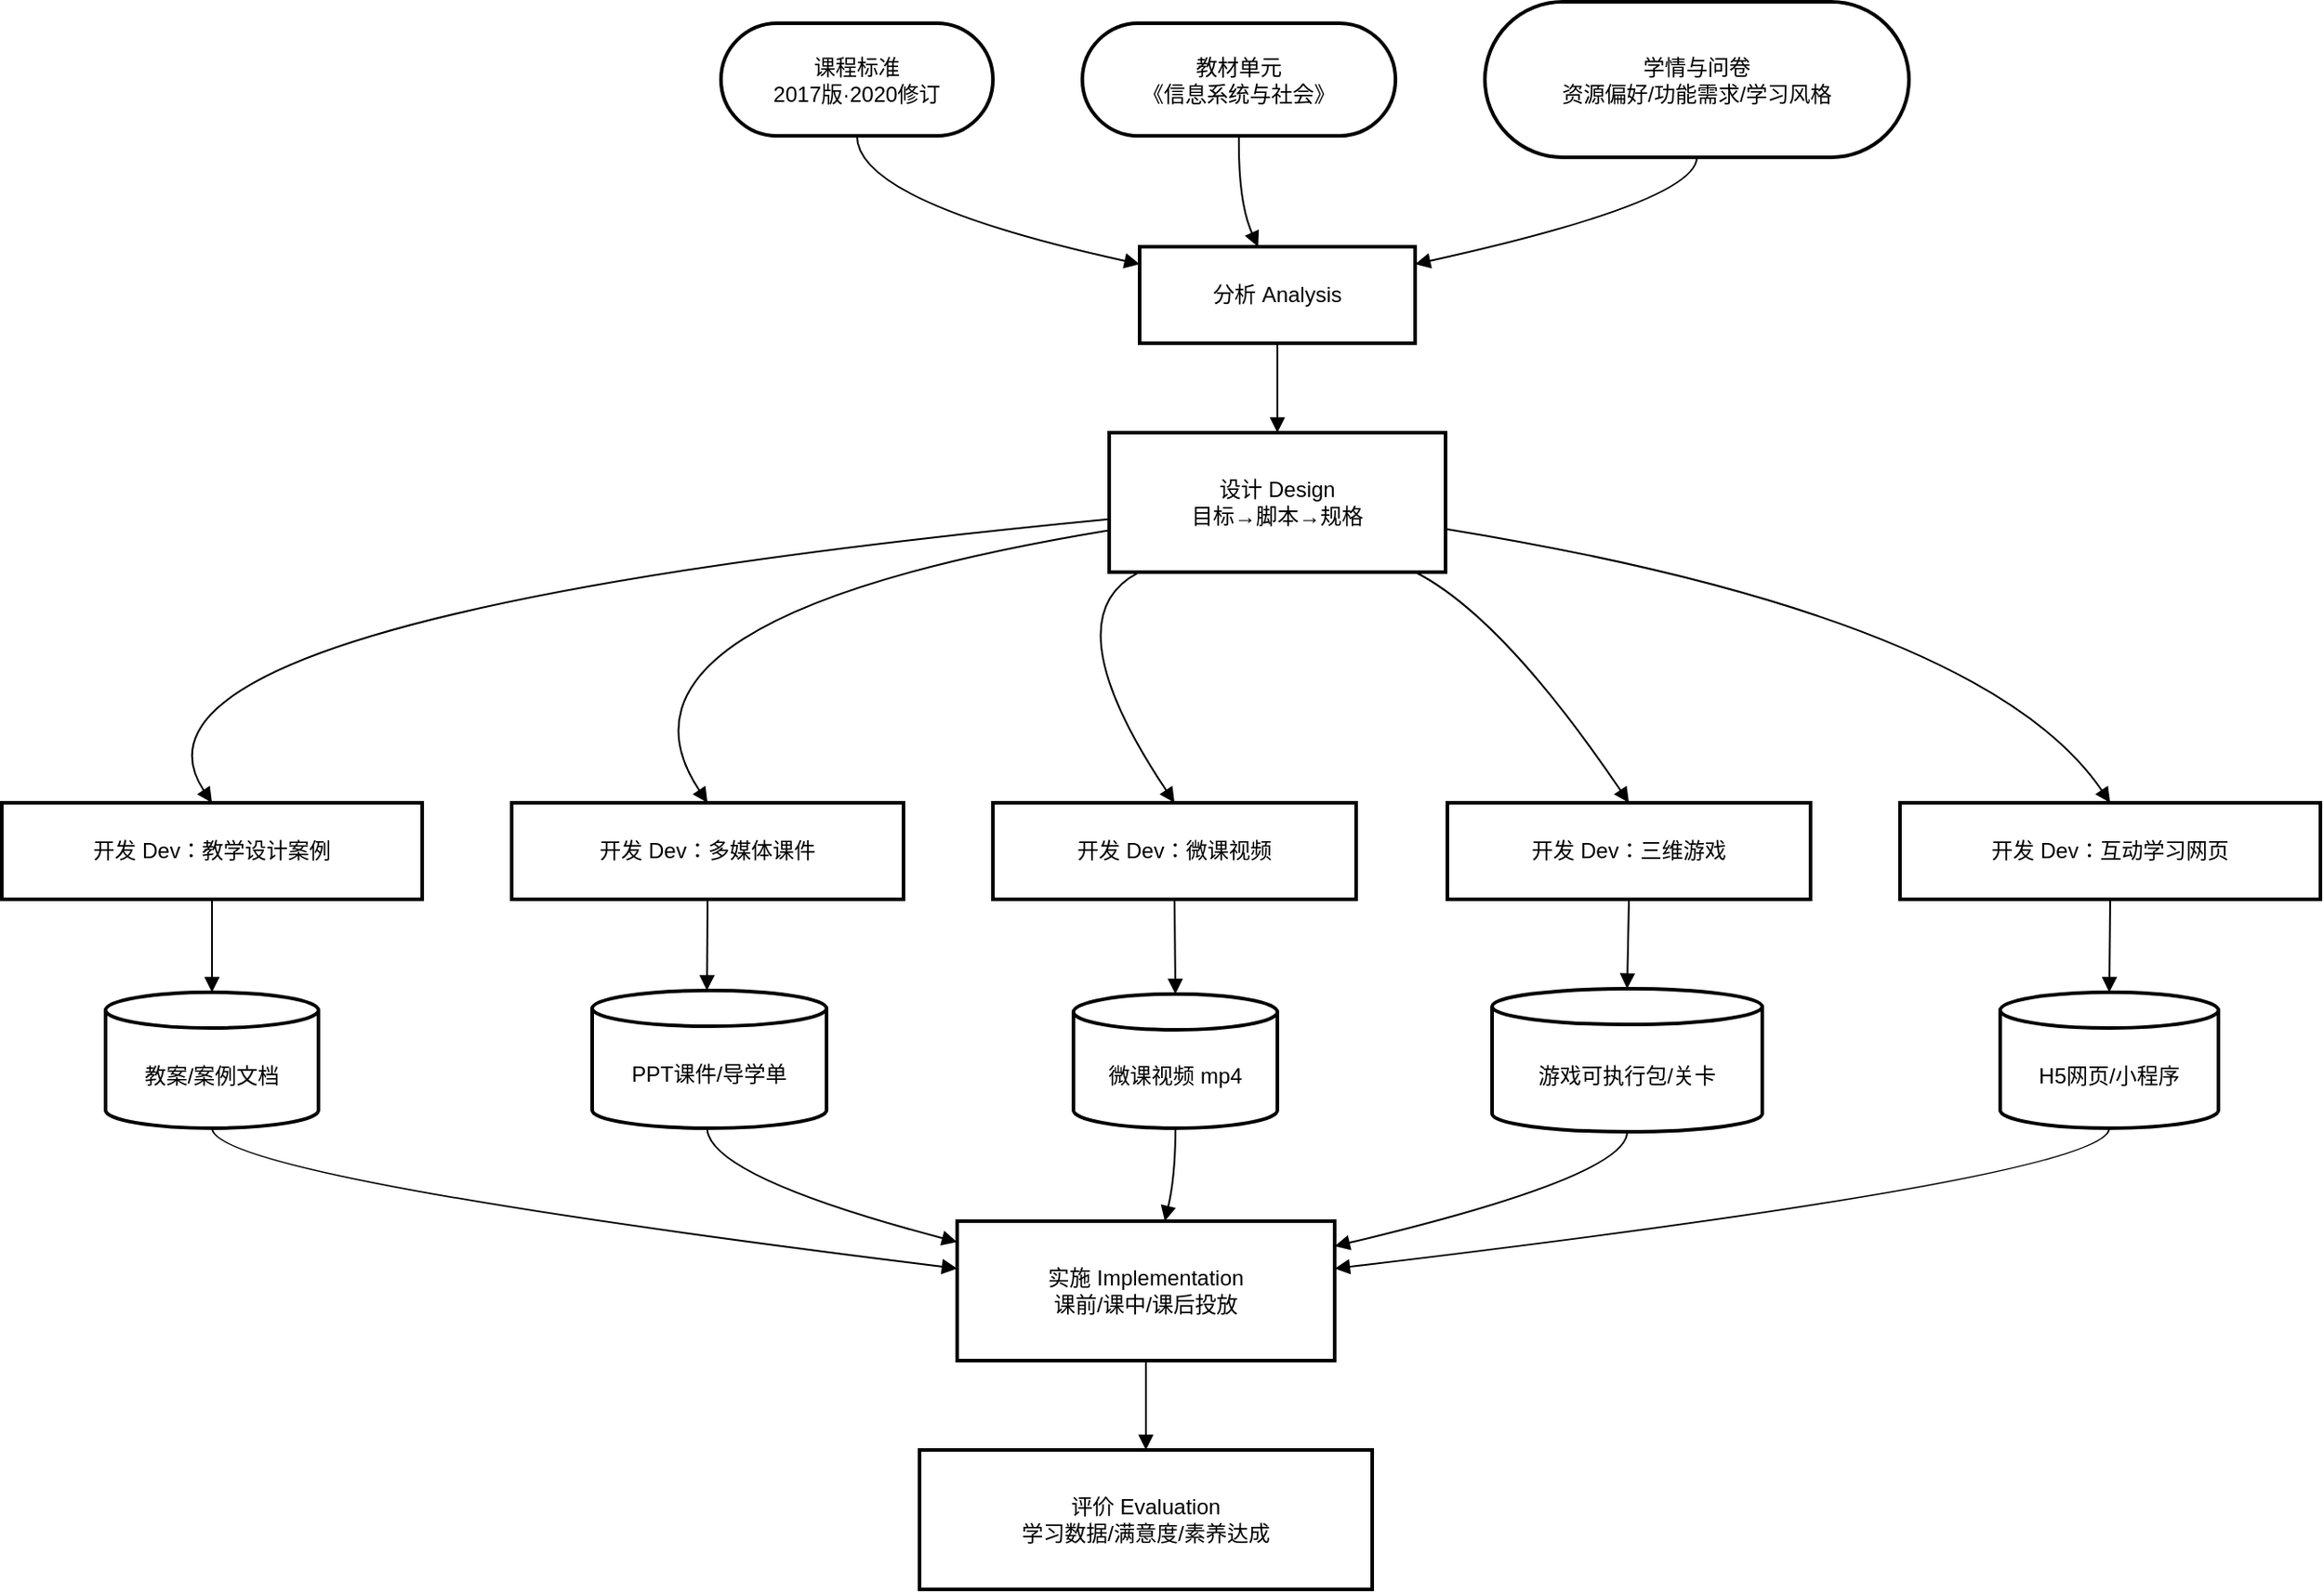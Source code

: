 <mxfile version="28.1.0">
  <diagram name="第 1 页" id="sDMng8MVYDBJNHY7O4nM">
    <mxGraphModel dx="1042" dy="692" grid="1" gridSize="10" guides="1" tooltips="1" connect="1" arrows="1" fold="1" page="1" pageScale="1" pageWidth="827" pageHeight="1169" math="0" shadow="0">
      <root>
        <mxCell id="0" />
        <mxCell id="1" parent="0" />
        <mxCell id="fm6lBGzlAl_ixD8OR-0a-1" value="课程标准&#xa;2017版·2020修订" style="rounded=1;whiteSpace=wrap;arcSize=50;strokeWidth=2;" vertex="1" parent="1">
          <mxGeometry x="522" y="494" width="152" height="63" as="geometry" />
        </mxCell>
        <mxCell id="fm6lBGzlAl_ixD8OR-0a-2" value="分析 Analysis" style="whiteSpace=wrap;strokeWidth=2;" vertex="1" parent="1">
          <mxGeometry x="756" y="619" width="154" height="54" as="geometry" />
        </mxCell>
        <mxCell id="fm6lBGzlAl_ixD8OR-0a-3" value="教材单元&#xa;《信息系统与社会》" style="rounded=1;whiteSpace=wrap;arcSize=50;strokeWidth=2;" vertex="1" parent="1">
          <mxGeometry x="724" y="494" width="175" height="63" as="geometry" />
        </mxCell>
        <mxCell id="fm6lBGzlAl_ixD8OR-0a-4" value="学情与问卷&#xa;资源偏好/功能需求/学习风格" style="rounded=1;whiteSpace=wrap;arcSize=50;strokeWidth=2;" vertex="1" parent="1">
          <mxGeometry x="949" y="482" width="237" height="87" as="geometry" />
        </mxCell>
        <mxCell id="fm6lBGzlAl_ixD8OR-0a-5" value="设计 Design&#xa;目标→脚本→规格" style="whiteSpace=wrap;strokeWidth=2;" vertex="1" parent="1">
          <mxGeometry x="739" y="723" width="188" height="78" as="geometry" />
        </mxCell>
        <mxCell id="fm6lBGzlAl_ixD8OR-0a-6" value="开发 Dev：教学设计案例" style="whiteSpace=wrap;strokeWidth=2;" vertex="1" parent="1">
          <mxGeometry x="120" y="930" width="235" height="54" as="geometry" />
        </mxCell>
        <mxCell id="fm6lBGzlAl_ixD8OR-0a-7" value="开发 Dev：多媒体课件" style="whiteSpace=wrap;strokeWidth=2;" vertex="1" parent="1">
          <mxGeometry x="405" y="930" width="219" height="54" as="geometry" />
        </mxCell>
        <mxCell id="fm6lBGzlAl_ixD8OR-0a-8" value="开发 Dev：微课视频" style="whiteSpace=wrap;strokeWidth=2;" vertex="1" parent="1">
          <mxGeometry x="674" y="930" width="203" height="54" as="geometry" />
        </mxCell>
        <mxCell id="fm6lBGzlAl_ixD8OR-0a-9" value="开发 Dev：三维游戏" style="whiteSpace=wrap;strokeWidth=2;" vertex="1" parent="1">
          <mxGeometry x="928" y="930" width="203" height="54" as="geometry" />
        </mxCell>
        <mxCell id="fm6lBGzlAl_ixD8OR-0a-10" value="开发 Dev：互动学习网页" style="whiteSpace=wrap;strokeWidth=2;" vertex="1" parent="1">
          <mxGeometry x="1181" y="930" width="235" height="54" as="geometry" />
        </mxCell>
        <mxCell id="fm6lBGzlAl_ixD8OR-0a-11" value="教案/案例文档" style="shape=cylinder3;boundedLbl=1;backgroundOutline=1;size=10;strokeWidth=2;whiteSpace=wrap;" vertex="1" parent="1">
          <mxGeometry x="178" y="1036" width="119" height="76" as="geometry" />
        </mxCell>
        <mxCell id="fm6lBGzlAl_ixD8OR-0a-12" value="PPT课件/导学单" style="shape=cylinder3;boundedLbl=1;backgroundOutline=1;size=10;strokeWidth=2;whiteSpace=wrap;" vertex="1" parent="1">
          <mxGeometry x="450" y="1035" width="131" height="77" as="geometry" />
        </mxCell>
        <mxCell id="fm6lBGzlAl_ixD8OR-0a-13" value="微课视频 mp4" style="shape=cylinder3;boundedLbl=1;backgroundOutline=1;size=10;strokeWidth=2;whiteSpace=wrap;" vertex="1" parent="1">
          <mxGeometry x="719" y="1037" width="114" height="75" as="geometry" />
        </mxCell>
        <mxCell id="fm6lBGzlAl_ixD8OR-0a-14" value="游戏可执行包/关卡" style="shape=cylinder3;boundedLbl=1;backgroundOutline=1;size=10;strokeWidth=2;whiteSpace=wrap;" vertex="1" parent="1">
          <mxGeometry x="953" y="1034" width="151" height="80" as="geometry" />
        </mxCell>
        <mxCell id="fm6lBGzlAl_ixD8OR-0a-15" value="H5网页/小程序" style="shape=cylinder3;boundedLbl=1;backgroundOutline=1;size=10;strokeWidth=2;whiteSpace=wrap;" vertex="1" parent="1">
          <mxGeometry x="1237" y="1036" width="122" height="76" as="geometry" />
        </mxCell>
        <mxCell id="fm6lBGzlAl_ixD8OR-0a-16" value="实施 Implementation&#xa;课前/课中/课后投放" style="whiteSpace=wrap;strokeWidth=2;" vertex="1" parent="1">
          <mxGeometry x="654" y="1164" width="211" height="78" as="geometry" />
        </mxCell>
        <mxCell id="fm6lBGzlAl_ixD8OR-0a-17" value="评价 Evaluation&#xa;学习数据/满意度/素养达成" style="whiteSpace=wrap;strokeWidth=2;" vertex="1" parent="1">
          <mxGeometry x="633" y="1292" width="253" height="78" as="geometry" />
        </mxCell>
        <mxCell id="fm6lBGzlAl_ixD8OR-0a-19" value="" style="curved=1;startArrow=none;endArrow=block;exitX=0.5;exitY=1;entryX=0;entryY=0.18;rounded=0;" edge="1" parent="1" source="fm6lBGzlAl_ixD8OR-0a-1" target="fm6lBGzlAl_ixD8OR-0a-2">
          <mxGeometry relative="1" as="geometry">
            <Array as="points">
              <mxPoint x="598" y="594" />
            </Array>
          </mxGeometry>
        </mxCell>
        <mxCell id="fm6lBGzlAl_ixD8OR-0a-20" value="" style="curved=1;startArrow=none;endArrow=block;exitX=0.5;exitY=1;entryX=0.43;entryY=0;rounded=0;" edge="1" parent="1" source="fm6lBGzlAl_ixD8OR-0a-3" target="fm6lBGzlAl_ixD8OR-0a-2">
          <mxGeometry relative="1" as="geometry">
            <Array as="points">
              <mxPoint x="811" y="594" />
            </Array>
          </mxGeometry>
        </mxCell>
        <mxCell id="fm6lBGzlAl_ixD8OR-0a-21" value="" style="curved=1;startArrow=none;endArrow=block;exitX=0.5;exitY=1;entryX=1;entryY=0.18;rounded=0;" edge="1" parent="1" source="fm6lBGzlAl_ixD8OR-0a-4" target="fm6lBGzlAl_ixD8OR-0a-2">
          <mxGeometry relative="1" as="geometry">
            <Array as="points">
              <mxPoint x="1067" y="594" />
            </Array>
          </mxGeometry>
        </mxCell>
        <mxCell id="fm6lBGzlAl_ixD8OR-0a-22" value="" style="curved=1;startArrow=none;endArrow=block;exitX=0.5;exitY=1;entryX=0.5;entryY=0;rounded=0;" edge="1" parent="1" source="fm6lBGzlAl_ixD8OR-0a-2" target="fm6lBGzlAl_ixD8OR-0a-5">
          <mxGeometry relative="1" as="geometry">
            <Array as="points" />
          </mxGeometry>
        </mxCell>
        <mxCell id="fm6lBGzlAl_ixD8OR-0a-23" value="" style="curved=1;startArrow=none;endArrow=block;exitX=0;exitY=0.62;entryX=0.5;entryY=0;rounded=0;" edge="1" parent="1" source="fm6lBGzlAl_ixD8OR-0a-5" target="fm6lBGzlAl_ixD8OR-0a-6">
          <mxGeometry relative="1" as="geometry">
            <Array as="points">
              <mxPoint x="168" y="826" />
            </Array>
          </mxGeometry>
        </mxCell>
        <mxCell id="fm6lBGzlAl_ixD8OR-0a-24" value="" style="curved=1;startArrow=none;endArrow=block;exitX=0;exitY=0.7;entryX=0.5;entryY=0;rounded=0;" edge="1" parent="1" source="fm6lBGzlAl_ixD8OR-0a-5" target="fm6lBGzlAl_ixD8OR-0a-7">
          <mxGeometry relative="1" as="geometry">
            <Array as="points">
              <mxPoint x="445" y="826" />
            </Array>
          </mxGeometry>
        </mxCell>
        <mxCell id="fm6lBGzlAl_ixD8OR-0a-25" value="" style="curved=1;startArrow=none;endArrow=block;exitX=0.09;exitY=1;entryX=0.5;entryY=0;rounded=0;" edge="1" parent="1" source="fm6lBGzlAl_ixD8OR-0a-5" target="fm6lBGzlAl_ixD8OR-0a-8">
          <mxGeometry relative="1" as="geometry">
            <Array as="points">
              <mxPoint x="706" y="826" />
            </Array>
          </mxGeometry>
        </mxCell>
        <mxCell id="fm6lBGzlAl_ixD8OR-0a-26" value="" style="curved=1;startArrow=none;endArrow=block;exitX=0.91;exitY=1;entryX=0.5;entryY=0;rounded=0;" edge="1" parent="1" source="fm6lBGzlAl_ixD8OR-0a-5" target="fm6lBGzlAl_ixD8OR-0a-9">
          <mxGeometry relative="1" as="geometry">
            <Array as="points">
              <mxPoint x="959" y="826" />
            </Array>
          </mxGeometry>
        </mxCell>
        <mxCell id="fm6lBGzlAl_ixD8OR-0a-27" value="" style="curved=1;startArrow=none;endArrow=block;exitX=1;exitY=0.69;entryX=0.5;entryY=0;rounded=0;" edge="1" parent="1" source="fm6lBGzlAl_ixD8OR-0a-5" target="fm6lBGzlAl_ixD8OR-0a-10">
          <mxGeometry relative="1" as="geometry">
            <Array as="points">
              <mxPoint x="1228" y="826" />
            </Array>
          </mxGeometry>
        </mxCell>
        <mxCell id="fm6lBGzlAl_ixD8OR-0a-28" value="" style="curved=1;startArrow=none;endArrow=block;exitX=0.5;exitY=1;entryX=0.5;entryY=0;rounded=0;" edge="1" parent="1" source="fm6lBGzlAl_ixD8OR-0a-6" target="fm6lBGzlAl_ixD8OR-0a-11">
          <mxGeometry relative="1" as="geometry">
            <Array as="points" />
          </mxGeometry>
        </mxCell>
        <mxCell id="fm6lBGzlAl_ixD8OR-0a-29" value="" style="curved=1;startArrow=none;endArrow=block;exitX=0.5;exitY=1;entryX=0.49;entryY=0.01;rounded=0;" edge="1" parent="1" source="fm6lBGzlAl_ixD8OR-0a-7" target="fm6lBGzlAl_ixD8OR-0a-12">
          <mxGeometry relative="1" as="geometry">
            <Array as="points" />
          </mxGeometry>
        </mxCell>
        <mxCell id="fm6lBGzlAl_ixD8OR-0a-30" value="" style="curved=1;startArrow=none;endArrow=block;exitX=0.5;exitY=1;entryX=0.5;entryY=-0.01;rounded=0;" edge="1" parent="1" source="fm6lBGzlAl_ixD8OR-0a-8" target="fm6lBGzlAl_ixD8OR-0a-13">
          <mxGeometry relative="1" as="geometry">
            <Array as="points" />
          </mxGeometry>
        </mxCell>
        <mxCell id="fm6lBGzlAl_ixD8OR-0a-31" value="" style="curved=1;startArrow=none;endArrow=block;exitX=0.5;exitY=1;entryX=0.5;entryY=0;rounded=0;" edge="1" parent="1" source="fm6lBGzlAl_ixD8OR-0a-9" target="fm6lBGzlAl_ixD8OR-0a-14">
          <mxGeometry relative="1" as="geometry">
            <Array as="points" />
          </mxGeometry>
        </mxCell>
        <mxCell id="fm6lBGzlAl_ixD8OR-0a-32" value="" style="curved=1;startArrow=none;endArrow=block;exitX=0.5;exitY=1;entryX=0.5;entryY=0;rounded=0;" edge="1" parent="1" source="fm6lBGzlAl_ixD8OR-0a-10" target="fm6lBGzlAl_ixD8OR-0a-15">
          <mxGeometry relative="1" as="geometry">
            <Array as="points" />
          </mxGeometry>
        </mxCell>
        <mxCell id="fm6lBGzlAl_ixD8OR-0a-33" value="" style="curved=1;startArrow=none;endArrow=block;exitX=0.5;exitY=1;entryX=0;entryY=0.34;rounded=0;" edge="1" parent="1" source="fm6lBGzlAl_ixD8OR-0a-11" target="fm6lBGzlAl_ixD8OR-0a-16">
          <mxGeometry relative="1" as="geometry">
            <Array as="points">
              <mxPoint x="238" y="1139" />
            </Array>
          </mxGeometry>
        </mxCell>
        <mxCell id="fm6lBGzlAl_ixD8OR-0a-34" value="" style="curved=1;startArrow=none;endArrow=block;exitX=0.49;exitY=1.01;entryX=0;entryY=0.15;rounded=0;" edge="1" parent="1" source="fm6lBGzlAl_ixD8OR-0a-12" target="fm6lBGzlAl_ixD8OR-0a-16">
          <mxGeometry relative="1" as="geometry">
            <Array as="points">
              <mxPoint x="515" y="1139" />
            </Array>
          </mxGeometry>
        </mxCell>
        <mxCell id="fm6lBGzlAl_ixD8OR-0a-35" value="" style="curved=1;startArrow=none;endArrow=block;exitX=0.5;exitY=0.99;entryX=0.55;entryY=0;rounded=0;" edge="1" parent="1" source="fm6lBGzlAl_ixD8OR-0a-13" target="fm6lBGzlAl_ixD8OR-0a-16">
          <mxGeometry relative="1" as="geometry">
            <Array as="points">
              <mxPoint x="776" y="1139" />
            </Array>
          </mxGeometry>
        </mxCell>
        <mxCell id="fm6lBGzlAl_ixD8OR-0a-36" value="" style="curved=1;startArrow=none;endArrow=block;exitX=0.5;exitY=1;entryX=1;entryY=0.18;rounded=0;" edge="1" parent="1" source="fm6lBGzlAl_ixD8OR-0a-14" target="fm6lBGzlAl_ixD8OR-0a-16">
          <mxGeometry relative="1" as="geometry">
            <Array as="points">
              <mxPoint x="1029" y="1139" />
            </Array>
          </mxGeometry>
        </mxCell>
        <mxCell id="fm6lBGzlAl_ixD8OR-0a-37" value="" style="curved=1;startArrow=none;endArrow=block;exitX=0.5;exitY=1;entryX=1;entryY=0.34;rounded=0;" edge="1" parent="1" source="fm6lBGzlAl_ixD8OR-0a-15" target="fm6lBGzlAl_ixD8OR-0a-16">
          <mxGeometry relative="1" as="geometry">
            <Array as="points">
              <mxPoint x="1298" y="1139" />
            </Array>
          </mxGeometry>
        </mxCell>
        <mxCell id="fm6lBGzlAl_ixD8OR-0a-38" value="" style="curved=1;startArrow=none;endArrow=block;exitX=0.5;exitY=1;entryX=0.5;entryY=0;rounded=0;" edge="1" parent="1" source="fm6lBGzlAl_ixD8OR-0a-16" target="fm6lBGzlAl_ixD8OR-0a-17">
          <mxGeometry relative="1" as="geometry">
            <Array as="points" />
          </mxGeometry>
        </mxCell>
      </root>
    </mxGraphModel>
  </diagram>
</mxfile>
